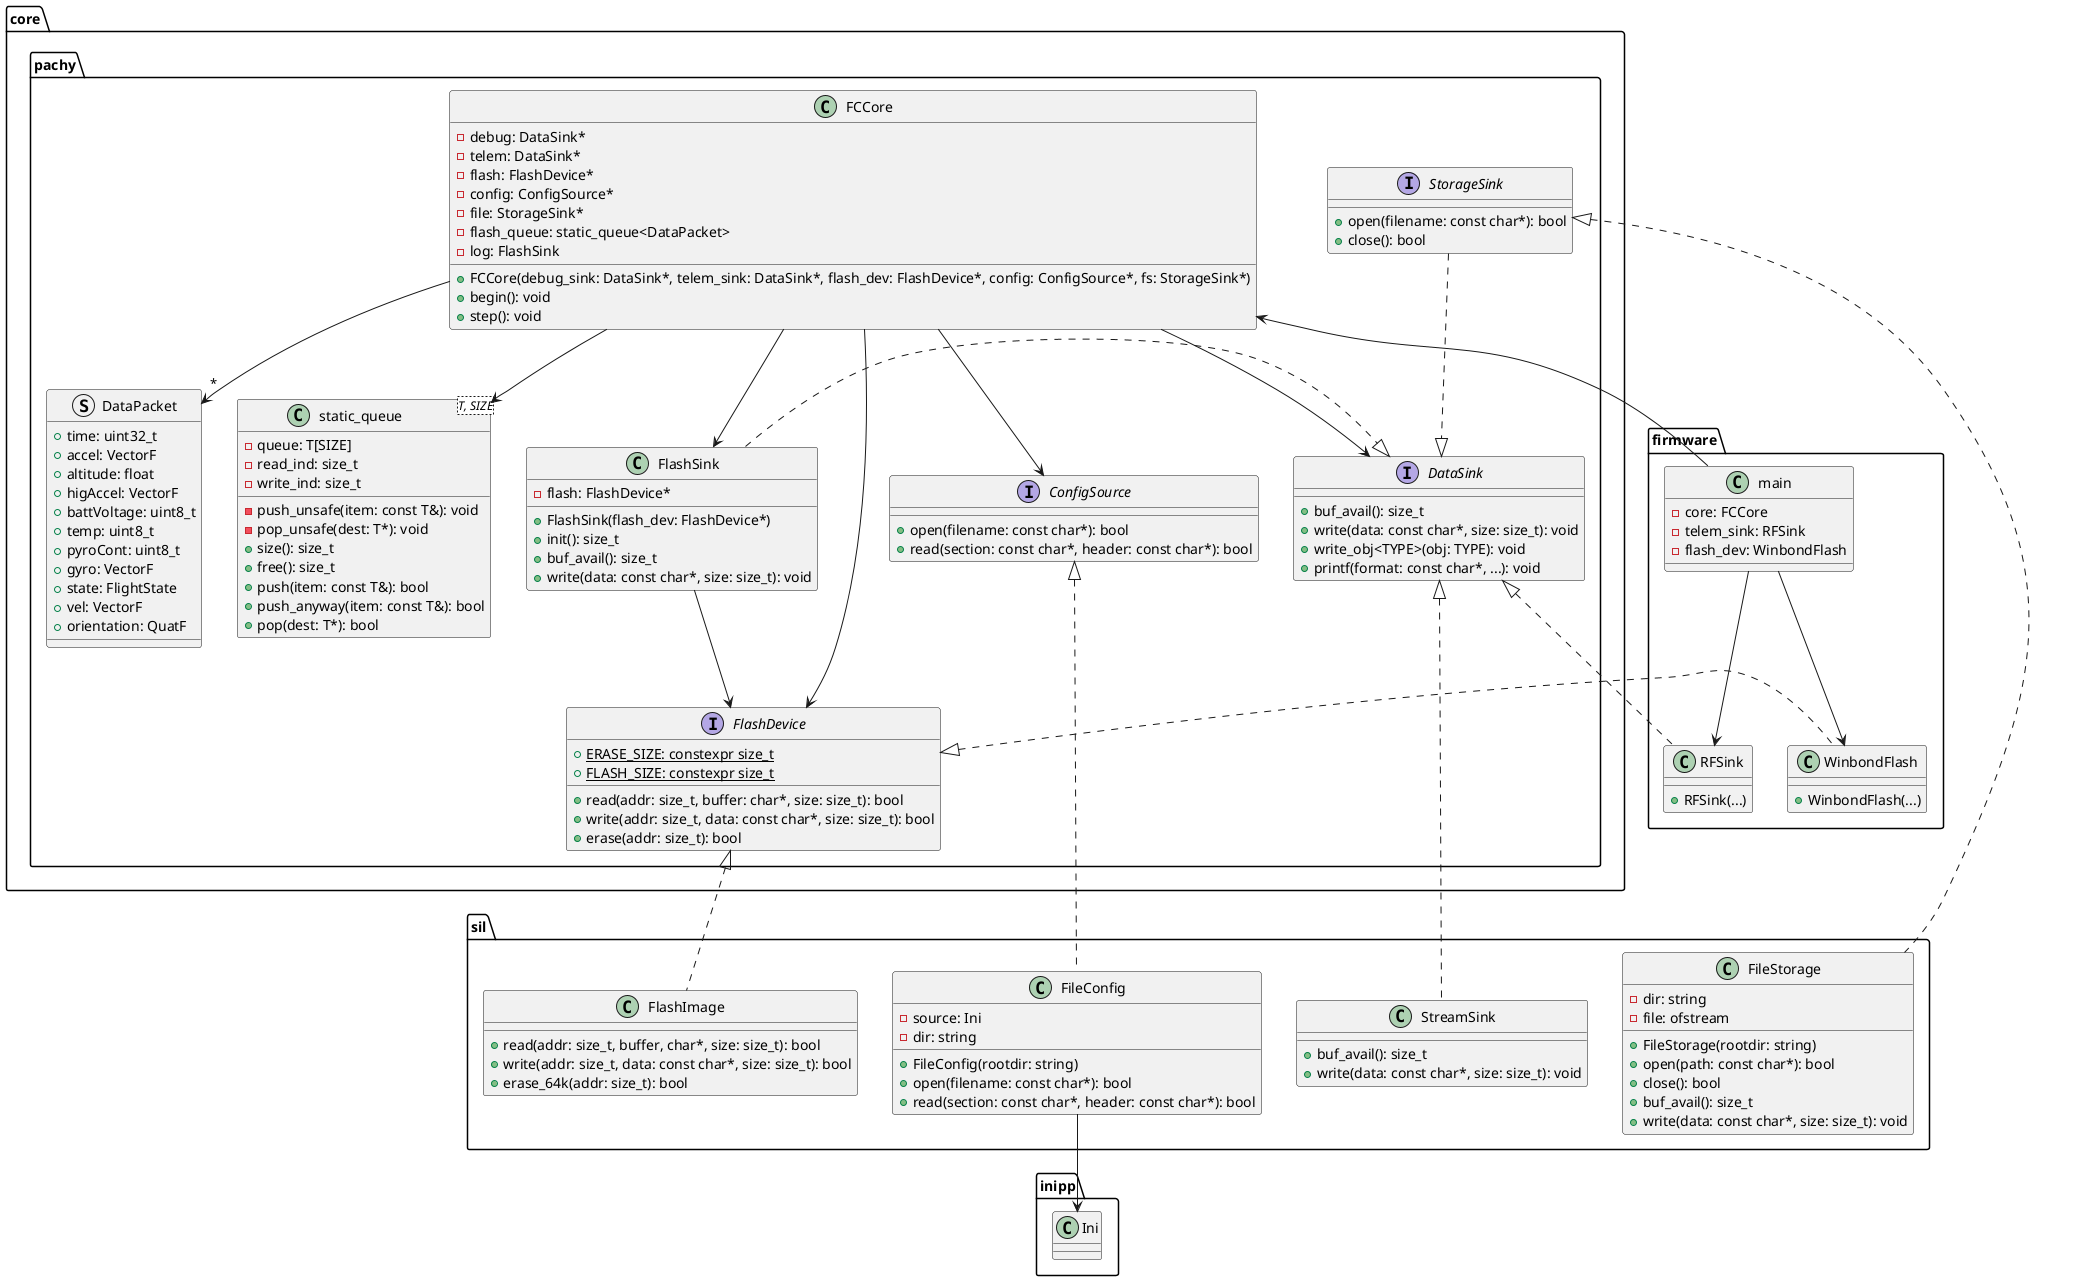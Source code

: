 @startuml

package core {
    package pachy {
        struct DataPacket {
            + time: uint32_t
            + accel: VectorF
            + altitude: float
            + higAccel: VectorF
            + battVoltage: uint8_t
            + temp: uint8_t
            + pyroCont: uint8_t
            + gyro: VectorF
            + state: FlightState
            + vel: VectorF
            + orientation: QuatF
        }
        
        class FCCore {
            - debug: DataSink*
            - telem: DataSink*
            - flash: FlashDevice*
            - config: ConfigSource*
            - file: StorageSink*
            - flash_queue: static_queue<DataPacket>
            - log: FlashSink
            + FCCore(debug_sink: DataSink*, telem_sink: DataSink*, flash_dev: FlashDevice*, config: ConfigSource*, fs: StorageSink*)
            + begin(): void
            + step(): void
        }
        FCCore --> DataSink
        FCCore --> FlashDevice
        FCCore --> FlashSink
        FCCore --> ConfigSource
        FCCore --> static_queue
        FCCore -->"*" DataPacket

        interface DataSink {
            + buf_avail(): size_t
            + write(data: const char*, size: size_t): void
            + write_obj<TYPE>(obj: TYPE): void
            + printf(format: const char*, ...): void
        }

        interface FlashDevice {
            + {static} ERASE_SIZE: constexpr size_t 
            + {static} FLASH_SIZE: constexpr size_t
            + read(addr: size_t, buffer: char*, size: size_t): bool
            + write(addr: size_t, data: const char*, size: size_t): bool
            + erase(addr: size_t): bool
        }

        interface ConfigSource {
            + open(filename: const char*): bool
            + read(section: const char*, header: const char*): bool
        }

        interface StorageSink {
            + open(filename: const char*): bool
            + close(): bool
        }
        StorageSink ..|> DataSink

        class FlashSink {
            - flash: FlashDevice*
            + FlashSink(flash_dev: FlashDevice*)
            + init(): size_t
            + buf_avail(): size_t
            + write(data: const char*, size: size_t): void
        }
        FlashSink --> FlashDevice
        FlashSink .r.|> DataSink

        class static_queue<T, SIZE> {
            - queue: T[SIZE]
            - read_ind: size_t
            - write_ind: size_t
            - push_unsafe(item: const T&): void
            - pop_unsafe(dest: T*): void
            + size(): size_t
            + free(): size_t
            + push(item: const T&): bool
            + push_anyway(item: const T&): bool
            + pop(dest: T*): bool
        }
    }
}

package inipp {
    class Ini {
    } 
}

package sil {
    class StreamSink {
        + buf_avail(): size_t
        + write(data: const char*, size: size_t): void
    }
    StreamSink .u.|> core.pachy.DataSink

    class FlashImage {
        + read(addr: size_t, buffer, char*, size: size_t): bool
        + write(addr: size_t, data: const char*, size: size_t): bool
        + erase_64k(addr: size_t): bool
    }
    FlashImage .u.|> core.pachy.FlashDevice

    class FileConfig {
        - source: Ini
        - dir: string
        + FileConfig(rootdir: string)
        + open(filename: const char*): bool
        + read(section: const char*, header: const char*): bool
        
    }
    FileConfig .u.|> core.pachy.ConfigSource
    FileConfig --> inipp.Ini

    class FileStorage {
        - dir: string
        - file: ofstream
        + FileStorage(rootdir: string)
        + open(path: const char*): bool
        + close(): bool
        + buf_avail(): size_t
        + write(data: const char*, size: size_t): void
    }
    FileStorage .u.|> core.pachy.StorageSink
}

package firmware {
    class main {
        - core: FCCore
        - telem_sink: RFSink
        - flash_dev: WinbondFlash
    }
    main --> core.pachy.FCCore
    main --> RFSink
    main --> WinbondFlash

    class RFSink {
        + RFSink(...)
    }
    RFSink .u.|> core.pachy.DataSink

    class WinbondFlash {
        + WinbondFlash(...)
    }
    WinbondFlash .u.|> core.pachy.FlashDevice
}
@enduml